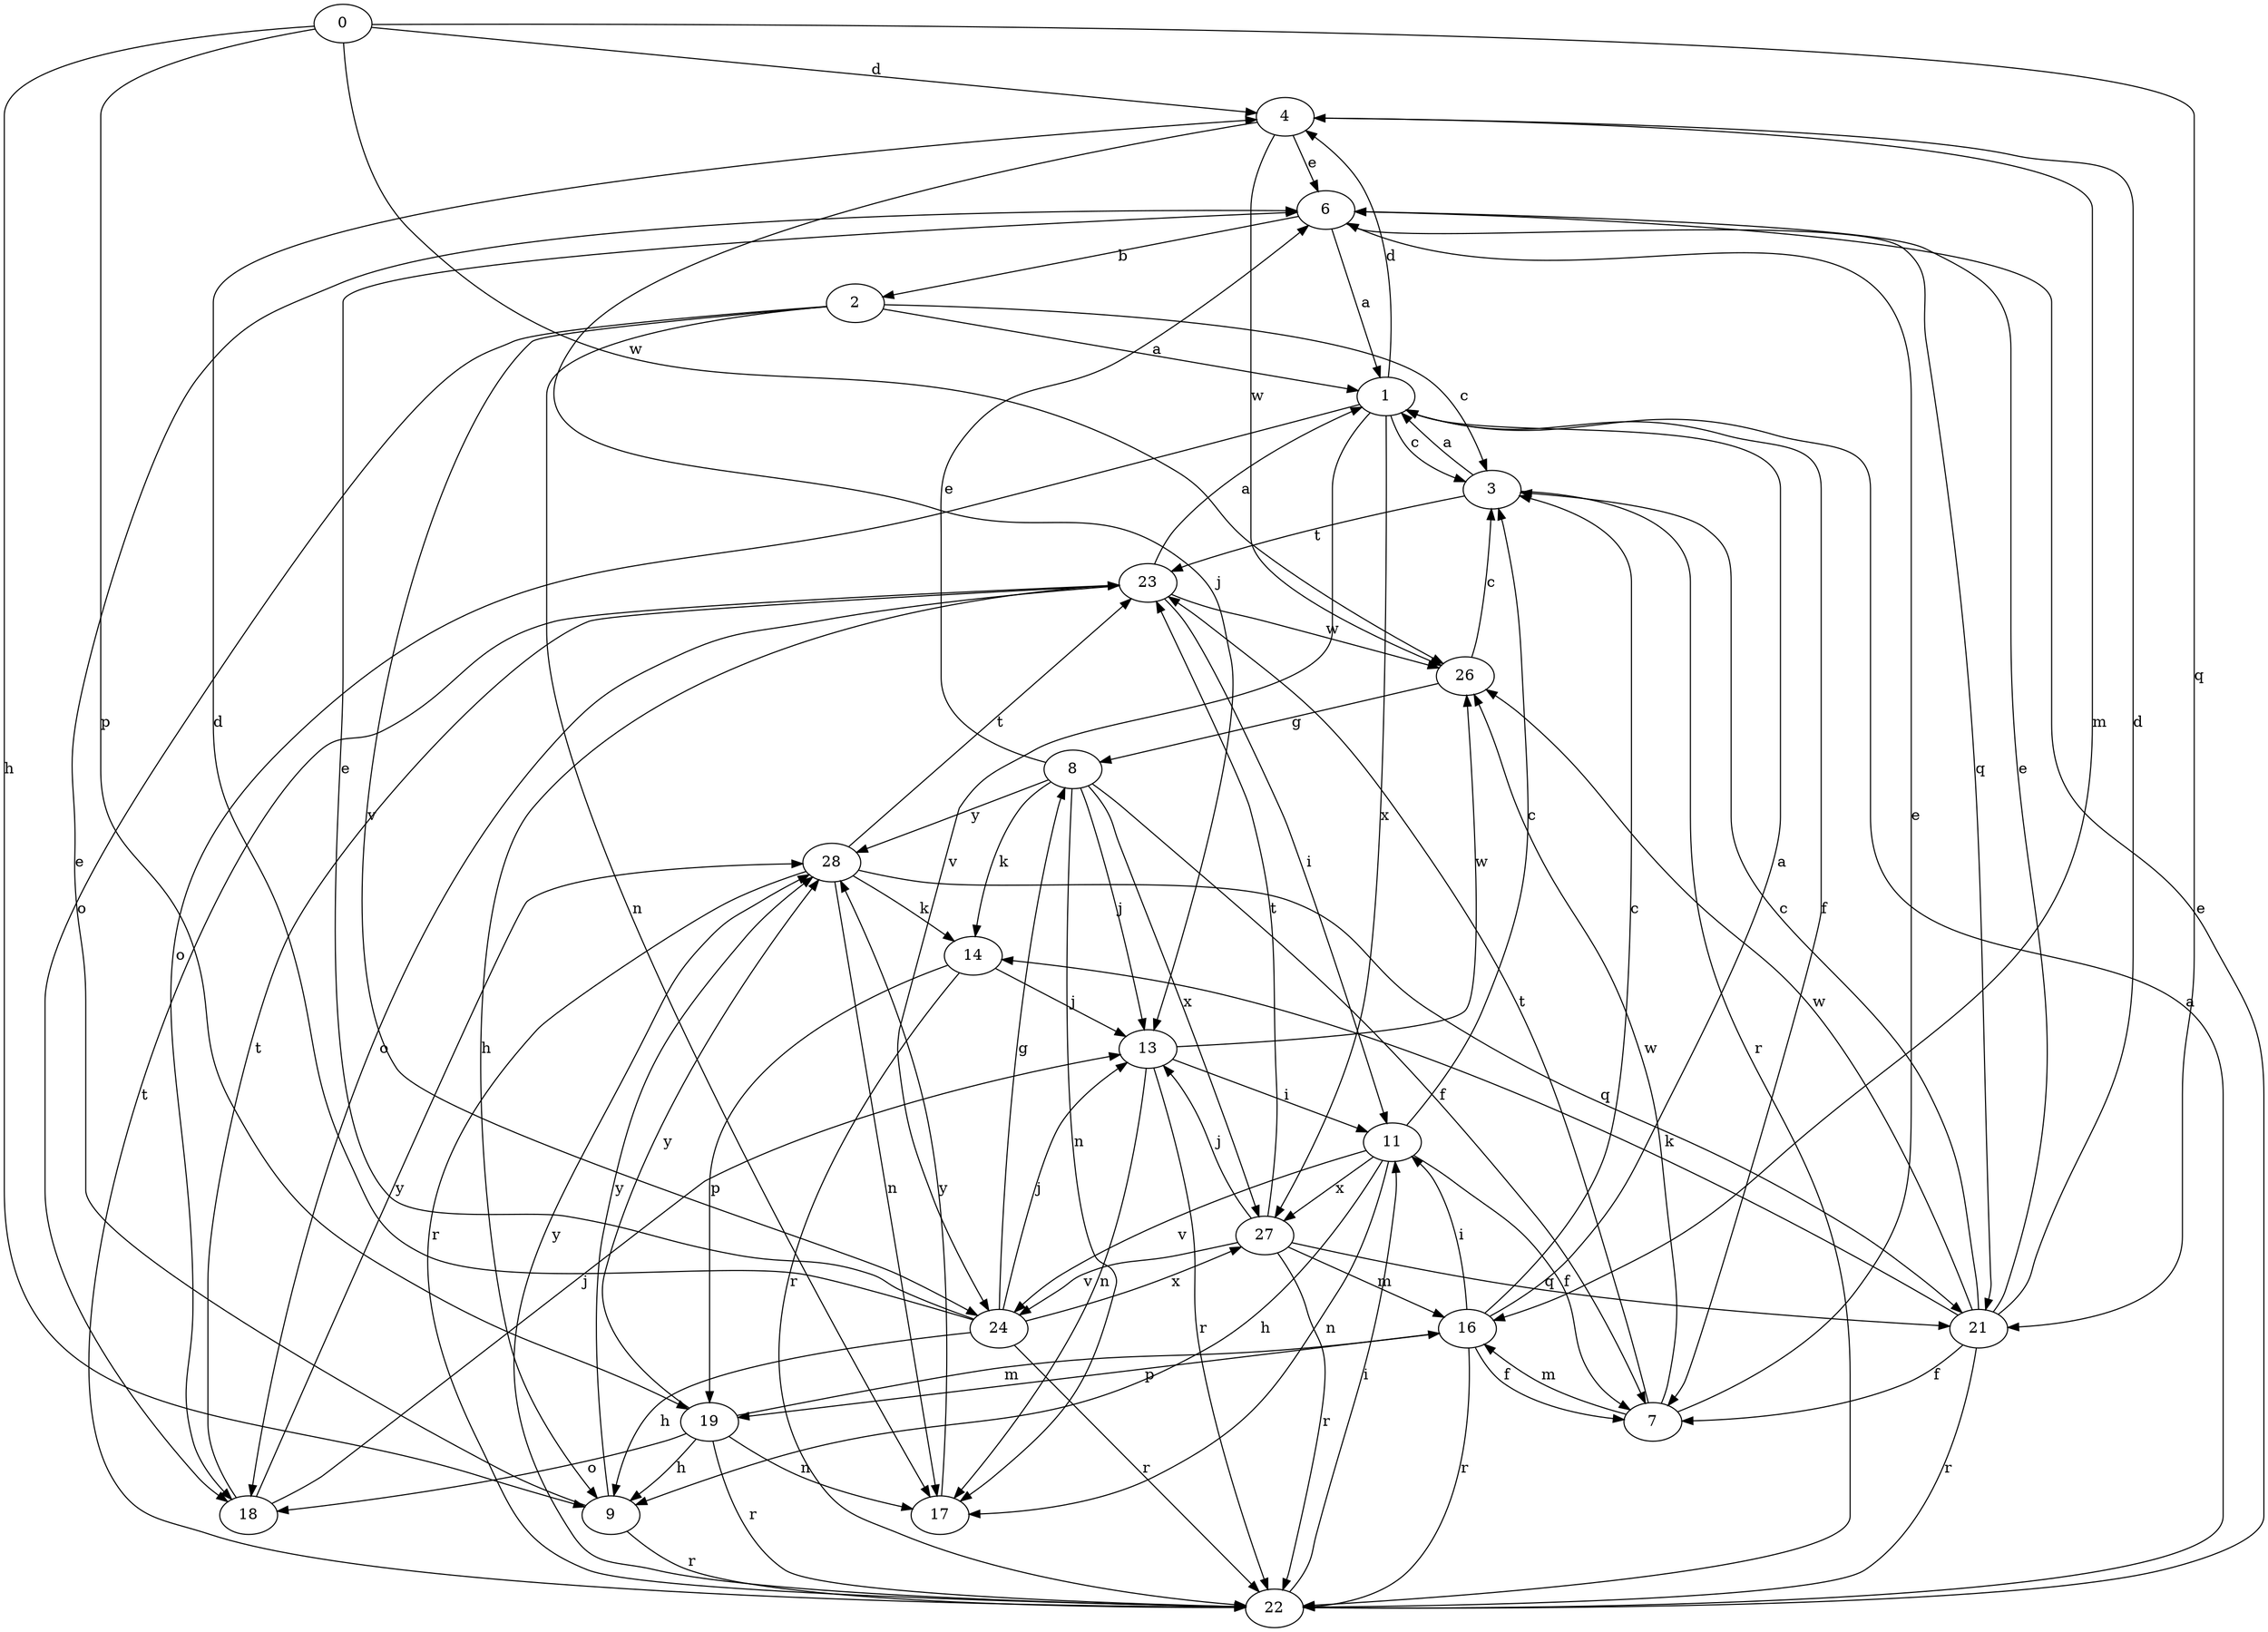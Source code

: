 strict digraph  {
0;
1;
2;
3;
4;
6;
7;
8;
9;
11;
13;
14;
16;
17;
18;
19;
21;
22;
23;
24;
26;
27;
28;
0 -> 4  [label=d];
0 -> 9  [label=h];
0 -> 19  [label=p];
0 -> 21  [label=q];
0 -> 26  [label=w];
1 -> 3  [label=c];
1 -> 4  [label=d];
1 -> 7  [label=f];
1 -> 18  [label=o];
1 -> 24  [label=v];
1 -> 27  [label=x];
2 -> 1  [label=a];
2 -> 3  [label=c];
2 -> 17  [label=n];
2 -> 18  [label=o];
2 -> 24  [label=v];
3 -> 1  [label=a];
3 -> 22  [label=r];
3 -> 23  [label=t];
4 -> 6  [label=e];
4 -> 13  [label=j];
4 -> 16  [label=m];
4 -> 26  [label=w];
6 -> 1  [label=a];
6 -> 2  [label=b];
6 -> 21  [label=q];
7 -> 6  [label=e];
7 -> 16  [label=m];
7 -> 23  [label=t];
7 -> 26  [label=w];
8 -> 6  [label=e];
8 -> 7  [label=f];
8 -> 13  [label=j];
8 -> 14  [label=k];
8 -> 17  [label=n];
8 -> 27  [label=x];
8 -> 28  [label=y];
9 -> 6  [label=e];
9 -> 22  [label=r];
9 -> 28  [label=y];
11 -> 3  [label=c];
11 -> 7  [label=f];
11 -> 9  [label=h];
11 -> 17  [label=n];
11 -> 24  [label=v];
11 -> 27  [label=x];
13 -> 11  [label=i];
13 -> 17  [label=n];
13 -> 22  [label=r];
13 -> 26  [label=w];
14 -> 13  [label=j];
14 -> 19  [label=p];
14 -> 22  [label=r];
16 -> 1  [label=a];
16 -> 3  [label=c];
16 -> 7  [label=f];
16 -> 11  [label=i];
16 -> 19  [label=p];
16 -> 22  [label=r];
17 -> 28  [label=y];
18 -> 13  [label=j];
18 -> 23  [label=t];
18 -> 28  [label=y];
19 -> 9  [label=h];
19 -> 16  [label=m];
19 -> 17  [label=n];
19 -> 18  [label=o];
19 -> 22  [label=r];
19 -> 28  [label=y];
21 -> 3  [label=c];
21 -> 4  [label=d];
21 -> 6  [label=e];
21 -> 7  [label=f];
21 -> 14  [label=k];
21 -> 22  [label=r];
21 -> 26  [label=w];
22 -> 1  [label=a];
22 -> 6  [label=e];
22 -> 11  [label=i];
22 -> 23  [label=t];
22 -> 28  [label=y];
23 -> 1  [label=a];
23 -> 9  [label=h];
23 -> 11  [label=i];
23 -> 18  [label=o];
23 -> 26  [label=w];
24 -> 4  [label=d];
24 -> 6  [label=e];
24 -> 8  [label=g];
24 -> 9  [label=h];
24 -> 13  [label=j];
24 -> 22  [label=r];
24 -> 27  [label=x];
26 -> 3  [label=c];
26 -> 8  [label=g];
27 -> 13  [label=j];
27 -> 16  [label=m];
27 -> 21  [label=q];
27 -> 22  [label=r];
27 -> 23  [label=t];
27 -> 24  [label=v];
28 -> 14  [label=k];
28 -> 17  [label=n];
28 -> 21  [label=q];
28 -> 22  [label=r];
28 -> 23  [label=t];
}
